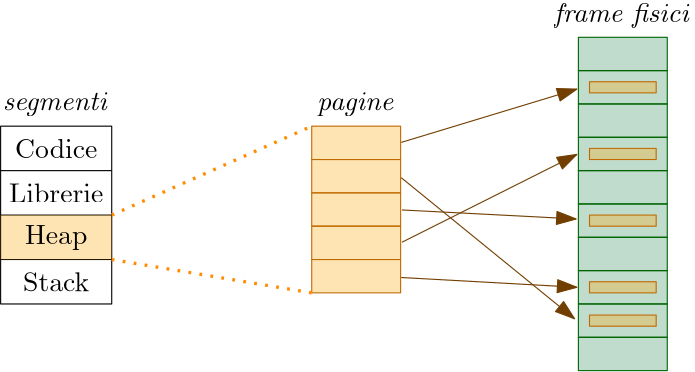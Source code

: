 <?xml version="1.0"?>
<!DOCTYPE ipe SYSTEM "ipe.dtd">
<ipe version="70218" creator="Ipe 7.2.28">
<info created="D:20240131164937" modified="D:20240131165740"/>
<ipestyle name="basic">
<symbol name="arrow/arc(spx)">
<path stroke="sym-stroke" fill="sym-stroke" pen="sym-pen">
0 0 m
-1 0.333 l
-1 -0.333 l
h
</path>
</symbol>
<symbol name="arrow/farc(spx)">
<path stroke="sym-stroke" fill="white" pen="sym-pen">
0 0 m
-1 0.333 l
-1 -0.333 l
h
</path>
</symbol>
<symbol name="arrow/ptarc(spx)">
<path stroke="sym-stroke" fill="sym-stroke" pen="sym-pen">
0 0 m
-1 0.333 l
-0.8 0 l
-1 -0.333 l
h
</path>
</symbol>
<symbol name="arrow/fptarc(spx)">
<path stroke="sym-stroke" fill="white" pen="sym-pen">
0 0 m
-1 0.333 l
-0.8 0 l
-1 -0.333 l
h
</path>
</symbol>
<symbol name="mark/circle(sx)" transformations="translations">
<path fill="sym-stroke">
0.6 0 0 0.6 0 0 e
0.4 0 0 0.4 0 0 e
</path>
</symbol>
<symbol name="mark/disk(sx)" transformations="translations">
<path fill="sym-stroke">
0.6 0 0 0.6 0 0 e
</path>
</symbol>
<symbol name="mark/fdisk(sfx)" transformations="translations">
<group>
<path fill="sym-fill">
0.5 0 0 0.5 0 0 e
</path>
<path fill="sym-stroke" fillrule="eofill">
0.6 0 0 0.6 0 0 e
0.4 0 0 0.4 0 0 e
</path>
</group>
</symbol>
<symbol name="mark/box(sx)" transformations="translations">
<path fill="sym-stroke" fillrule="eofill">
-0.6 -0.6 m
0.6 -0.6 l
0.6 0.6 l
-0.6 0.6 l
h
-0.4 -0.4 m
0.4 -0.4 l
0.4 0.4 l
-0.4 0.4 l
h
</path>
</symbol>
<symbol name="mark/square(sx)" transformations="translations">
<path fill="sym-stroke">
-0.6 -0.6 m
0.6 -0.6 l
0.6 0.6 l
-0.6 0.6 l
h
</path>
</symbol>
<symbol name="mark/fsquare(sfx)" transformations="translations">
<group>
<path fill="sym-fill">
-0.5 -0.5 m
0.5 -0.5 l
0.5 0.5 l
-0.5 0.5 l
h
</path>
<path fill="sym-stroke" fillrule="eofill">
-0.6 -0.6 m
0.6 -0.6 l
0.6 0.6 l
-0.6 0.6 l
h
-0.4 -0.4 m
0.4 -0.4 l
0.4 0.4 l
-0.4 0.4 l
h
</path>
</group>
</symbol>
<symbol name="mark/cross(sx)" transformations="translations">
<group>
<path fill="sym-stroke">
-0.43 -0.57 m
0.57 0.43 l
0.43 0.57 l
-0.57 -0.43 l
h
</path>
<path fill="sym-stroke">
-0.43 0.57 m
0.57 -0.43 l
0.43 -0.57 l
-0.57 0.43 l
h
</path>
</group>
</symbol>
<symbol name="arrow/fnormal(spx)">
<path stroke="sym-stroke" fill="white" pen="sym-pen">
0 0 m
-1 0.333 l
-1 -0.333 l
h
</path>
</symbol>
<symbol name="arrow/pointed(spx)">
<path stroke="sym-stroke" fill="sym-stroke" pen="sym-pen">
0 0 m
-1 0.333 l
-0.8 0 l
-1 -0.333 l
h
</path>
</symbol>
<symbol name="arrow/fpointed(spx)">
<path stroke="sym-stroke" fill="white" pen="sym-pen">
0 0 m
-1 0.333 l
-0.8 0 l
-1 -0.333 l
h
</path>
</symbol>
<symbol name="arrow/linear(spx)">
<path stroke="sym-stroke" pen="sym-pen">
-1 0.333 m
0 0 l
-1 -0.333 l
</path>
</symbol>
<symbol name="arrow/fdouble(spx)">
<path stroke="sym-stroke" fill="white" pen="sym-pen">
0 0 m
-1 0.333 l
-1 -0.333 l
h
-1 0 m
-2 0.333 l
-2 -0.333 l
h
</path>
</symbol>
<symbol name="arrow/double(spx)">
<path stroke="sym-stroke" fill="sym-stroke" pen="sym-pen">
0 0 m
-1 0.333 l
-1 -0.333 l
h
-1 0 m
-2 0.333 l
-2 -0.333 l
h
</path>
</symbol>
<symbol name="arrow/mid-normal(spx)">
<path stroke="sym-stroke" fill="sym-stroke" pen="sym-pen">
0.5 0 m
-0.5 0.333 l
-0.5 -0.333 l
h
</path>
</symbol>
<symbol name="arrow/mid-fnormal(spx)">
<path stroke="sym-stroke" fill="white" pen="sym-pen">
0.5 0 m
-0.5 0.333 l
-0.5 -0.333 l
h
</path>
</symbol>
<symbol name="arrow/mid-pointed(spx)">
<path stroke="sym-stroke" fill="sym-stroke" pen="sym-pen">
0.5 0 m
-0.5 0.333 l
-0.3 0 l
-0.5 -0.333 l
h
</path>
</symbol>
<symbol name="arrow/mid-fpointed(spx)">
<path stroke="sym-stroke" fill="white" pen="sym-pen">
0.5 0 m
-0.5 0.333 l
-0.3 0 l
-0.5 -0.333 l
h
</path>
</symbol>
<symbol name="arrow/mid-double(spx)">
<path stroke="sym-stroke" fill="sym-stroke" pen="sym-pen">
1 0 m
0 0.333 l
0 -0.333 l
h
0 0 m
-1 0.333 l
-1 -0.333 l
h
</path>
</symbol>
<symbol name="arrow/mid-fdouble(spx)">
<path stroke="sym-stroke" fill="white" pen="sym-pen">
1 0 m
0 0.333 l
0 -0.333 l
h
0 0 m
-1 0.333 l
-1 -0.333 l
h
</path>
</symbol>
<anglesize name="22.5 deg" value="22.5"/>
<anglesize name="30 deg" value="30"/>
<anglesize name="45 deg" value="45"/>
<anglesize name="60 deg" value="60"/>
<anglesize name="90 deg" value="90"/>
<arrowsize name="large" value="10"/>
<arrowsize name="small" value="5"/>
<arrowsize name="tiny" value="3"/>
<color name="blue" value="0 0 1"/>
<color name="brown" value="0.647 0.165 0.165"/>
<color name="darkblue" value="0 0 0.545"/>
<color name="darkcyan" value="0 0.545 0.545"/>
<color name="darkgray" value="0.663"/>
<color name="darkgreen" value="0 0.392 0"/>
<color name="darkmagenta" value="0.545 0 0.545"/>
<color name="darkorange" value="1 0.549 0"/>
<color name="darkred" value="0.545 0 0"/>
<color name="gold" value="1 0.843 0"/>
<color name="gray" value="0.745"/>
<color name="green" value="0 1 0"/>
<color name="lightblue" value="0.678 0.847 0.902"/>
<color name="lightcyan" value="0.878 1 1"/>
<color name="lightgray" value="0.827"/>
<color name="lightgreen" value="0.565 0.933 0.565"/>
<color name="lightyellow" value="1 1 0.878"/>
<color name="navy" value="0 0 0.502"/>
<color name="orange" value="1 0.647 0"/>
<color name="pink" value="1 0.753 0.796"/>
<color name="purple" value="0.627 0.125 0.941"/>
<color name="red" value="1 0 0"/>
<color name="seagreen" value="0.18 0.545 0.341"/>
<color name="turquoise" value="0.251 0.878 0.816"/>
<color name="violet" value="0.933 0.51 0.933"/>
<color name="yellow" value="1 1 0"/>
<dashstyle name="dash dot dotted" value="[4 2 1 2 1 2] 0"/>
<dashstyle name="dash dotted" value="[4 2 1 2] 0"/>
<dashstyle name="dashed" value="[4] 0"/>
<dashstyle name="dotted" value="[1 3] 0"/>
<gridsize name="10 pts (~3.5 mm)" value="10"/>
<gridsize name="14 pts (~5 mm)" value="14"/>
<gridsize name="16 pts (~6 mm)" value="16"/>
<gridsize name="20 pts (~7 mm)" value="20"/>
<gridsize name="28 pts (~10 mm)" value="28"/>
<gridsize name="32 pts (~12 mm)" value="32"/>
<gridsize name="4 pts" value="4"/>
<gridsize name="56 pts (~20 mm)" value="56"/>
<gridsize name="8 pts (~3 mm)" value="8"/>
<opacity name="10%" value="0.1"/>
<opacity name="30%" value="0.3"/>
<opacity name="50%" value="0.5"/>
<opacity name="75%" value="0.75"/>
<pen name="fat" value="1.2"/>
<pen name="heavier" value="0.8"/>
<pen name="ultrafat" value="2"/>
<symbolsize name="large" value="5"/>
<symbolsize name="small" value="2"/>
<symbolsize name="tiny" value="1.1"/>
<textsize name="Huge" value="\Huge"/>
<textsize name="LARGE" value="\LARGE"/>
<textsize name="Large" value="\Large"/>
<textsize name="footnote" value="\footnotesize"/>
<textsize name="huge" value="\huge"/>
<textsize name="large" value="\large"/>
<textsize name="script" value="\scriptsize"/>
<textsize name="small" value="\small"/>
<textsize name="tiny" value="\tiny"/>
<textstyle name="center" begin="\begin{center}" end="\end{center}"/>
<textstyle name="item" begin="\begin{itemize}\item{}" end="\end{itemize}"/>
<textstyle name="itemize" begin="\begin{itemize}" end="\end{itemize}"/>
<tiling name="falling" angle="-60" step="4" width="1"/>
<tiling name="rising" angle="30" step="4" width="1"/>
</ipestyle>
<page>
<layer name="alpha"/>
<view layers="alpha" active="alpha"/>
<text layer="alpha" matrix="1 0 0 1 4 -72" transformations="translations" pos="128 768" stroke="black" type="label" width="29.611" height="6.918" depth="0" halign="center" valign="center">Codice</text>
<text matrix="1 0 0 1 4 -88" transformations="translations" pos="128 768" stroke="black" type="label" width="33.956" height="6.918" depth="0" halign="center" valign="center">Librerie</text>
<text matrix="1 0 0 1 4 -120" transformations="translations" pos="128 768" stroke="black" type="label" width="23.8" height="6.918" depth="0" halign="center" valign="center">Stack</text>
<path matrix="1 0 0 1 4 -72" stroke="black">
108 776 m
108 712 l
148 712 l
148 776 l
h
</path>
<path matrix="1 0 0 1 4 -72" stroke="black">
108 760 m
148 760 l
</path>
<path matrix="1 0 0 1 4 -72" stroke="black">
108 744 m
148 744 l
</path>
<path matrix="1 0 0 1 4 -72" stroke="black">
148 728 m
108 728 l
</path>
<text matrix="1 0 0 1 4 -56" transformations="translations" pos="128 768" stroke="black" type="label" width="38.441" height="6.536" depth="1.93" halign="center" valign="center">\textit{segmenti}</text>
<path matrix="1 0 0 1 0 -80" stroke="0.749 0.412 0" fill="orange" opacity="30%" stroke-opacity="opaque">
224 784 m
224 772 l
256 772 l
256 784 l
h
</path>
<path matrix="1 0 0 1 0 -92" stroke="0.749 0.412 0" fill="orange" opacity="30%" stroke-opacity="opaque">
224 784 m
224 772 l
256 772 l
256 784 l
h
</path>
<path matrix="1 0 0 1 0 -104" stroke="0.749 0.412 0" fill="orange" opacity="30%" stroke-opacity="opaque">
224 784 m
224 772 l
256 772 l
256 784 l
h
</path>
<path matrix="1 0 0 1 0 -116" stroke="0.749 0.412 0" fill="orange" opacity="30%" stroke-opacity="opaque">
224 784 m
224 772 l
256 772 l
256 784 l
h
</path>
<path matrix="1 0 0 1 0 -128" stroke="0.749 0.412 0" fill="orange" opacity="30%" stroke-opacity="opaque">
224 784 m
224 772 l
256 772 l
256 784 l
h
</path>
<text matrix="1 0 0 1 112 -56" transformations="translations" pos="128 768" stroke="black" type="label" width="28.245" height="6.536" depth="1.93" halign="center" valign="center">\textit{pagine}</text>
<path matrix="1 0 0 1 4 -72" fill="orange" opacity="30%" stroke-opacity="opaque">
108 744 m
108 728 l
148 728 l
148 744 l
h
</path>
<text matrix="1 0 0 1 4 -104" transformations="translations" pos="128 768" stroke="black" type="label" width="22.416" height="6.815" depth="1.93" halign="center" valign="center">Heap</text>
<path matrix="1 0 0 1 4 -72" stroke="darkorange" dash="dotted" pen="fat">
148 744 m
220 776 l
</path>
<path matrix="1 0 0 1 4 -72" stroke="darkorange" dash="dotted" pen="fat">
148 728 m
220 716 l
</path>
<path matrix="1 0 0 1 96 -48" stroke="darkgreen" fill="seagreen" opacity="30%" stroke-opacity="opaque">
224 784 m
224 772 l
256 772 l
256 784 l
h
</path>
<path matrix="1 0 0 1 96 -60" stroke="darkgreen" fill="seagreen" opacity="30%" stroke-opacity="opaque">
224 784 m
224 772 l
256 772 l
256 784 l
h
</path>
<path matrix="1 0 0 1 96 -72" stroke="darkgreen" fill="seagreen" opacity="30%" stroke-opacity="opaque">
224 784 m
224 772 l
256 772 l
256 784 l
h
</path>
<path matrix="1 0 0 1 96 -84" stroke="darkgreen" fill="seagreen" opacity="30%" stroke-opacity="opaque">
224 784 m
224 772 l
256 772 l
256 784 l
h
</path>
<path matrix="1 0 0 1 96 -96" stroke="darkgreen" fill="seagreen" opacity="30%" stroke-opacity="opaque">
224 784 m
224 772 l
256 772 l
256 784 l
h
</path>
<path matrix="1 0 0 1 96 -108" stroke="darkgreen" fill="seagreen" opacity="30%" stroke-opacity="opaque">
224 784 m
224 772 l
256 772 l
256 784 l
h
</path>
<path matrix="1 0 0 1 96 -120" stroke="darkgreen" fill="seagreen" opacity="30%" stroke-opacity="opaque">
224 784 m
224 772 l
256 772 l
256 784 l
h
</path>
<path matrix="1 0 0 1 96 -132" stroke="darkgreen" fill="seagreen" opacity="30%" stroke-opacity="opaque">
224 784 m
224 772 l
256 772 l
256 784 l
h
</path>
<path matrix="1 0 0 1 96 -144" stroke="darkgreen" fill="seagreen" opacity="30%" stroke-opacity="opaque">
224 784 m
224 772 l
256 772 l
256 784 l
h
</path>
<path matrix="1 0 0 1 96 -156" stroke="darkgreen" fill="seagreen" opacity="30%" stroke-opacity="opaque">
224 784 m
224 772 l
256 772 l
256 784 l
h
</path>
<text matrix="1 0 0 1 208 -24" transformations="translations" pos="128 768" stroke="black" type="label" width="49.516" height="6.926" depth="1.93" halign="center" valign="center">\textit{frame fisici}</text>
<path matrix="0.75 0 0 0.333333 156 458.667" stroke="0.749 0.412 0" fill="orange" opacity="30%" stroke-opacity="opaque">
224 784 m
224 772 l
256 772 l
256 784 l
h
</path>
<path matrix="0.75 0 0 0.333333 156 434.667" stroke="0.749 0.412 0" fill="orange" opacity="30%" stroke-opacity="opaque">
224 784 m
224 772 l
256 772 l
256 784 l
h
</path>
<path matrix="0.75 0 0 0.333333 156 410.667" stroke="0.749 0.412 0" fill="orange" opacity="30%" stroke-opacity="opaque">
224 784 m
224 772 l
256 772 l
256 784 l
h
</path>
<path matrix="0.75 0 0 0.333333 156 374.667" stroke="0.749 0.412 0" fill="orange" opacity="30%" stroke-opacity="opaque">
224 784 m
224 772 l
256 772 l
256 784 l
h
</path>
<path stroke="0.443 0.243 0" arrow="normal/normal">
256.216 698.162 m
319.447 717.348 l
</path>
<path stroke="0.443 0.243 0" arrow="normal/normal">
256.216 685.462 m
318.636 634.661 l
</path>
<path stroke="0.443 0.243 0" arrow="normal/normal">
256.486 673.842 m
319.177 670.6 l
</path>
<path stroke="0.443 0.243 0" arrow="normal/normal">
256.486 662.223 m
319.447 693.839 l
</path>
<path matrix="0.75 0 0 0.333333 156 386.667" stroke="0.749 0.412 0" fill="orange" opacity="30%" stroke-opacity="opaque">
224 784 m
224 772 l
256 772 l
256 784 l
h
</path>
<path stroke="0.443 0.243 0" arrow="normal/normal">
256.216 649.523 m
319.447 646.01 l
</path>
</page>
</ipe>
